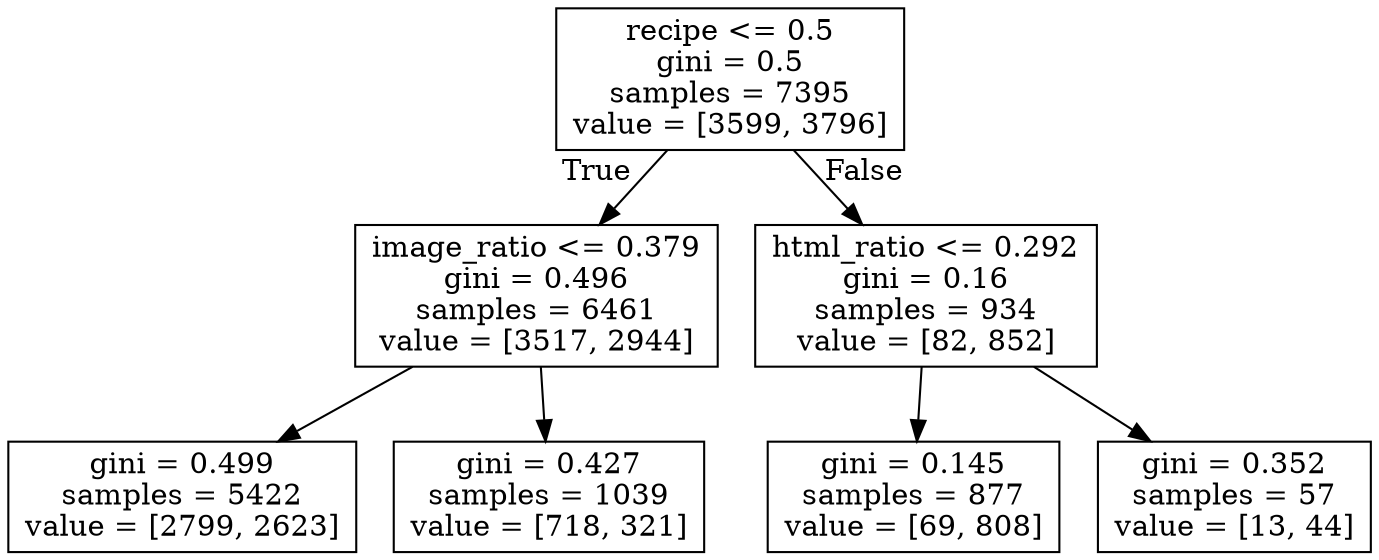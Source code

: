 digraph Tree {
node [shape=box] ;
0 [label="recipe <= 0.5\ngini = 0.5\nsamples = 7395\nvalue = [3599, 3796]"] ;
1 [label="image_ratio <= 0.379\ngini = 0.496\nsamples = 6461\nvalue = [3517, 2944]"] ;
0 -> 1 [labeldistance=2.5, labelangle=45, headlabel="True"] ;
2 [label="gini = 0.499\nsamples = 5422\nvalue = [2799, 2623]"] ;
1 -> 2 ;
3 [label="gini = 0.427\nsamples = 1039\nvalue = [718, 321]"] ;
1 -> 3 ;
4 [label="html_ratio <= 0.292\ngini = 0.16\nsamples = 934\nvalue = [82, 852]"] ;
0 -> 4 [labeldistance=2.5, labelangle=-45, headlabel="False"] ;
5 [label="gini = 0.145\nsamples = 877\nvalue = [69, 808]"] ;
4 -> 5 ;
6 [label="gini = 0.352\nsamples = 57\nvalue = [13, 44]"] ;
4 -> 6 ;
}